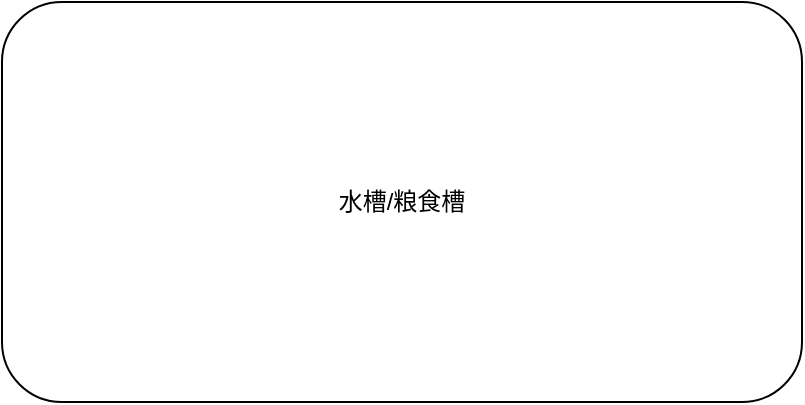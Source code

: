 <mxfile version="21.6.5" type="github">
  <diagram name="AI摄像头框图" id="5MH4m4dyNw_swEw2ubTH">
    <mxGraphModel dx="1674" dy="802" grid="1" gridSize="10" guides="1" tooltips="1" connect="1" arrows="1" fold="1" page="1" pageScale="1" pageWidth="850" pageHeight="1100" math="0" shadow="0">
      <root>
        <mxCell id="0" />
        <mxCell id="1" parent="0" />
        <mxCell id="Wi__rc5RQzbxp1H3eaTX-1" value="水槽/粮食槽" style="rounded=1;whiteSpace=wrap;html=1;" vertex="1" parent="1">
          <mxGeometry x="160" y="270" width="400" height="200" as="geometry" />
        </mxCell>
      </root>
    </mxGraphModel>
  </diagram>
</mxfile>

